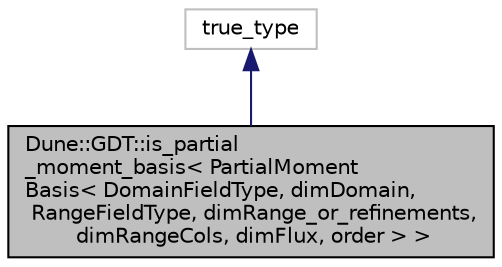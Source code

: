 digraph "Dune::GDT::is_partial_moment_basis&lt; PartialMomentBasis&lt; DomainFieldType, dimDomain, RangeFieldType, dimRange_or_refinements, dimRangeCols, dimFlux, order &gt; &gt;"
{
  edge [fontname="Helvetica",fontsize="10",labelfontname="Helvetica",labelfontsize="10"];
  node [fontname="Helvetica",fontsize="10",shape=record];
  Node0 [label="Dune::GDT::is_partial\l_moment_basis\< PartialMoment\lBasis\< DomainFieldType, dimDomain,\l RangeFieldType, dimRange_or_refinements,\l dimRangeCols, dimFlux, order \> \>",height=0.2,width=0.4,color="black", fillcolor="grey75", style="filled", fontcolor="black"];
  Node1 -> Node0 [dir="back",color="midnightblue",fontsize="10",style="solid",fontname="Helvetica"];
  Node1 [label="true_type",height=0.2,width=0.4,color="grey75", fillcolor="white", style="filled"];
}
